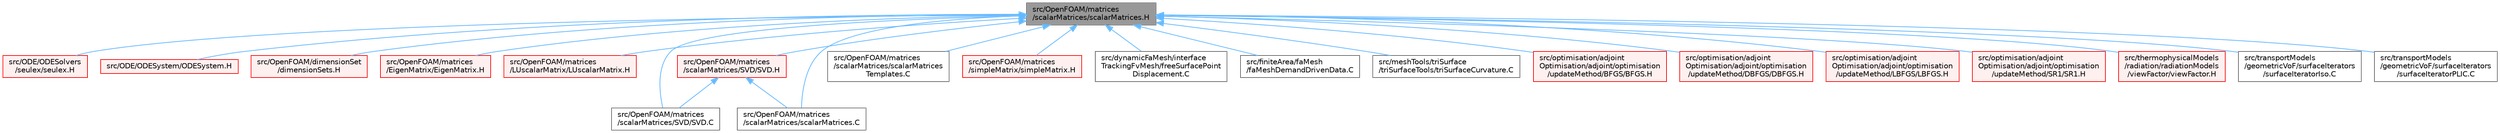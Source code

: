 digraph "src/OpenFOAM/matrices/scalarMatrices/scalarMatrices.H"
{
 // LATEX_PDF_SIZE
  bgcolor="transparent";
  edge [fontname=Helvetica,fontsize=10,labelfontname=Helvetica,labelfontsize=10];
  node [fontname=Helvetica,fontsize=10,shape=box,height=0.2,width=0.4];
  Node1 [id="Node000001",label="src/OpenFOAM/matrices\l/scalarMatrices/scalarMatrices.H",height=0.2,width=0.4,color="gray40", fillcolor="grey60", style="filled", fontcolor="black",tooltip=" "];
  Node1 -> Node2 [id="edge1_Node000001_Node000002",dir="back",color="steelblue1",style="solid",tooltip=" "];
  Node2 [id="Node000002",label="src/ODE/ODESolvers\l/seulex/seulex.H",height=0.2,width=0.4,color="red", fillcolor="#FFF0F0", style="filled",URL="$seulex_8H.html",tooltip=" "];
  Node1 -> Node4 [id="edge2_Node000001_Node000004",dir="back",color="steelblue1",style="solid",tooltip=" "];
  Node4 [id="Node000004",label="src/ODE/ODESystem/ODESystem.H",height=0.2,width=0.4,color="red", fillcolor="#FFF0F0", style="filled",URL="$ODESystem_8H.html",tooltip=" "];
  Node1 -> Node57 [id="edge3_Node000001_Node000057",dir="back",color="steelblue1",style="solid",tooltip=" "];
  Node57 [id="Node000057",label="src/OpenFOAM/dimensionSet\l/dimensionSets.H",height=0.2,width=0.4,color="red", fillcolor="#FFF0F0", style="filled",URL="$dimensionSets_8H.html",tooltip="Useful dimension sets."];
  Node1 -> Node4519 [id="edge4_Node000001_Node004519",dir="back",color="steelblue1",style="solid",tooltip=" "];
  Node4519 [id="Node004519",label="src/OpenFOAM/matrices\l/EigenMatrix/EigenMatrix.H",height=0.2,width=0.4,color="red", fillcolor="#FFF0F0", style="filled",URL="$EigenMatrix_8H.html",tooltip=" "];
  Node1 -> Node4521 [id="edge5_Node000001_Node004521",dir="back",color="steelblue1",style="solid",tooltip=" "];
  Node4521 [id="Node004521",label="src/OpenFOAM/matrices\l/LUscalarMatrix/LUscalarMatrix.H",height=0.2,width=0.4,color="red", fillcolor="#FFF0F0", style="filled",URL="$LUscalarMatrix_8H.html",tooltip=" "];
  Node1 -> Node4533 [id="edge6_Node000001_Node004533",dir="back",color="steelblue1",style="solid",tooltip=" "];
  Node4533 [id="Node004533",label="src/OpenFOAM/matrices\l/scalarMatrices/SVD/SVD.C",height=0.2,width=0.4,color="grey40", fillcolor="white", style="filled",URL="$SVD_8C.html",tooltip=" "];
  Node1 -> Node4534 [id="edge7_Node000001_Node004534",dir="back",color="steelblue1",style="solid",tooltip=" "];
  Node4534 [id="Node004534",label="src/OpenFOAM/matrices\l/scalarMatrices/SVD/SVD.H",height=0.2,width=0.4,color="red", fillcolor="#FFF0F0", style="filled",URL="$SVD_8H.html",tooltip=" "];
  Node4534 -> Node4533 [id="edge8_Node004534_Node004533",dir="back",color="steelblue1",style="solid",tooltip=" "];
  Node4534 -> Node4535 [id="edge9_Node004534_Node004535",dir="back",color="steelblue1",style="solid",tooltip=" "];
  Node4535 [id="Node004535",label="src/OpenFOAM/matrices\l/scalarMatrices/scalarMatrices.C",height=0.2,width=0.4,color="grey40", fillcolor="white", style="filled",URL="$scalarMatrices_8C.html",tooltip=" "];
  Node1 -> Node4535 [id="edge10_Node000001_Node004535",dir="back",color="steelblue1",style="solid",tooltip=" "];
  Node1 -> Node4539 [id="edge11_Node000001_Node004539",dir="back",color="steelblue1",style="solid",tooltip=" "];
  Node4539 [id="Node004539",label="src/OpenFOAM/matrices\l/scalarMatrices/scalarMatrices\lTemplates.C",height=0.2,width=0.4,color="grey40", fillcolor="white", style="filled",URL="$scalarMatricesTemplates_8C.html",tooltip=" "];
  Node1 -> Node4540 [id="edge12_Node000001_Node004540",dir="back",color="steelblue1",style="solid",tooltip=" "];
  Node4540 [id="Node004540",label="src/OpenFOAM/matrices\l/simpleMatrix/simpleMatrix.H",height=0.2,width=0.4,color="red", fillcolor="#FFF0F0", style="filled",URL="$simpleMatrix_8H.html",tooltip=" "];
  Node1 -> Node562 [id="edge13_Node000001_Node000562",dir="back",color="steelblue1",style="solid",tooltip=" "];
  Node562 [id="Node000562",label="src/dynamicFaMesh/interface\lTrackingFvMesh/freeSurfacePoint\lDisplacement.C",height=0.2,width=0.4,color="grey40", fillcolor="white", style="filled",URL="$freeSurfacePointDisplacement_8C.html",tooltip=" "];
  Node1 -> Node610 [id="edge14_Node000001_Node000610",dir="back",color="steelblue1",style="solid",tooltip=" "];
  Node610 [id="Node000610",label="src/finiteArea/faMesh\l/faMeshDemandDrivenData.C",height=0.2,width=0.4,color="grey40", fillcolor="white", style="filled",URL="$faMeshDemandDrivenData_8C.html",tooltip=" "];
  Node1 -> Node4434 [id="edge15_Node000001_Node004434",dir="back",color="steelblue1",style="solid",tooltip=" "];
  Node4434 [id="Node004434",label="src/meshTools/triSurface\l/triSurfaceTools/triSurfaceCurvature.C",height=0.2,width=0.4,color="grey40", fillcolor="white", style="filled",URL="$triSurfaceCurvature_8C.html",tooltip=" "];
  Node1 -> Node3616 [id="edge16_Node000001_Node003616",dir="back",color="steelblue1",style="solid",tooltip=" "];
  Node3616 [id="Node003616",label="src/optimisation/adjoint\lOptimisation/adjoint/optimisation\l/updateMethod/BFGS/BFGS.H",height=0.2,width=0.4,color="red", fillcolor="#FFF0F0", style="filled",URL="$BFGS_8H.html",tooltip=" "];
  Node1 -> Node3618 [id="edge17_Node000001_Node003618",dir="back",color="steelblue1",style="solid",tooltip=" "];
  Node3618 [id="Node003618",label="src/optimisation/adjoint\lOptimisation/adjoint/optimisation\l/updateMethod/DBFGS/DBFGS.H",height=0.2,width=0.4,color="red", fillcolor="#FFF0F0", style="filled",URL="$DBFGS_8H.html",tooltip=" "];
  Node1 -> Node3620 [id="edge18_Node000001_Node003620",dir="back",color="steelblue1",style="solid",tooltip=" "];
  Node3620 [id="Node003620",label="src/optimisation/adjoint\lOptimisation/adjoint/optimisation\l/updateMethod/LBFGS/LBFGS.H",height=0.2,width=0.4,color="red", fillcolor="#FFF0F0", style="filled",URL="$LBFGS_8H.html",tooltip=" "];
  Node1 -> Node3622 [id="edge19_Node000001_Node003622",dir="back",color="steelblue1",style="solid",tooltip=" "];
  Node3622 [id="Node003622",label="src/optimisation/adjoint\lOptimisation/adjoint/optimisation\l/updateMethod/SR1/SR1.H",height=0.2,width=0.4,color="red", fillcolor="#FFF0F0", style="filled",URL="$SR1_8H.html",tooltip=" "];
  Node1 -> Node2529 [id="edge20_Node000001_Node002529",dir="back",color="steelblue1",style="solid",tooltip=" "];
  Node2529 [id="Node002529",label="src/thermophysicalModels\l/radiation/radiationModels\l/viewFactor/viewFactor.H",height=0.2,width=0.4,color="red", fillcolor="#FFF0F0", style="filled",URL="$viewFactor_8H.html",tooltip=" "];
  Node1 -> Node1546 [id="edge21_Node000001_Node001546",dir="back",color="steelblue1",style="solid",tooltip=" "];
  Node1546 [id="Node001546",label="src/transportModels\l/geometricVoF/surfaceIterators\l/surfaceIteratorIso.C",height=0.2,width=0.4,color="grey40", fillcolor="white", style="filled",URL="$surfaceIteratorIso_8C.html",tooltip=" "];
  Node1 -> Node1553 [id="edge22_Node000001_Node001553",dir="back",color="steelblue1",style="solid",tooltip=" "];
  Node1553 [id="Node001553",label="src/transportModels\l/geometricVoF/surfaceIterators\l/surfaceIteratorPLIC.C",height=0.2,width=0.4,color="grey40", fillcolor="white", style="filled",URL="$surfaceIteratorPLIC_8C.html",tooltip=" "];
}
